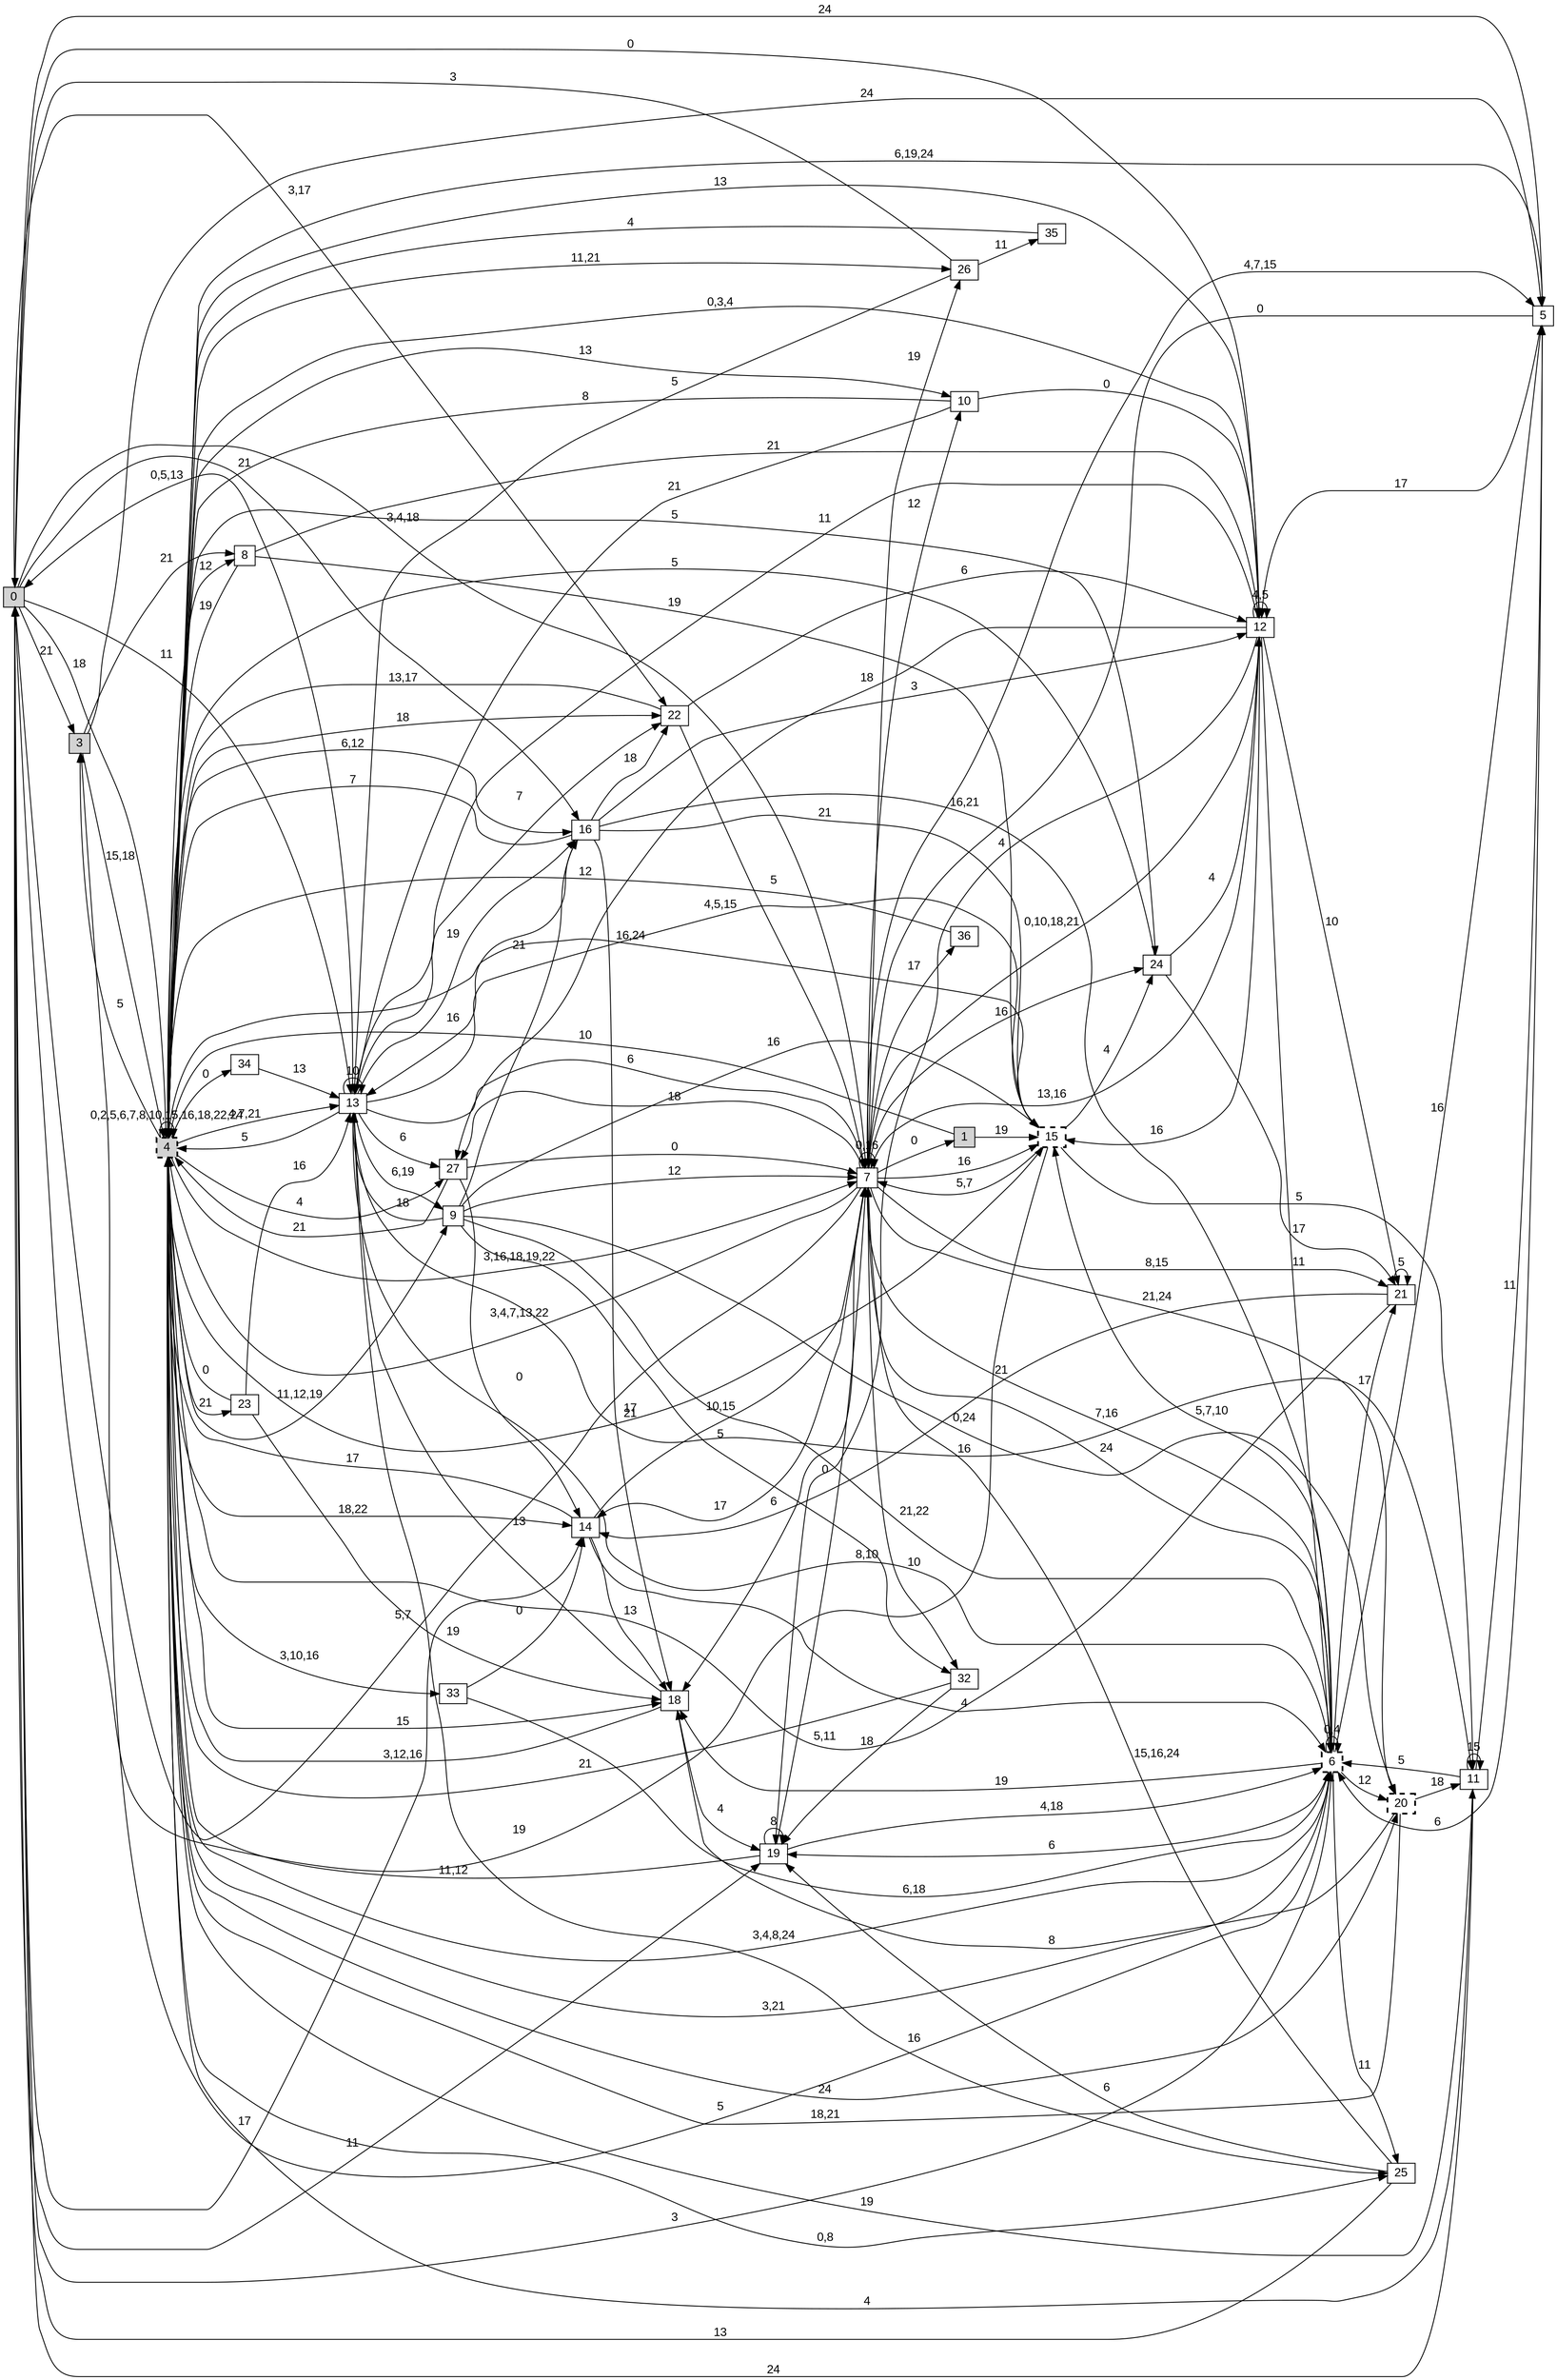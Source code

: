digraph "NDFA" {
  rankdir=LR
  node [shape=box width=0.1 height=0.1 fontname=Arial]
  edge [fontname=Arial]
/* Estados */
 s0 [label="0" style="filled"] /* I:1 F:0 D:0 */
 s1 [label="1" style="filled"] /* I:1 F:0 D:0 */
 s3 [label="3" style="filled"] /* I:1 F:0 D:0 */
 s4 [label="4" style="filled,bold,dashed"] /* I:1 F:1 D:0 */
 s5 [label="5" ] /* I:0 F:0 D:0 */
 s6 [label="6" style="bold,dashed"] /* I:0 F:1 D:0 */
 s7 [label="7" ] /* I:0 F:0 D:0 */
 s8 [label="8" ] /* I:0 F:0 D:0 */
 s9 [label="9" ] /* I:0 F:0 D:0 */
 s10 [label="10" ] /* I:0 F:0 D:0 */
 s11 [label="11" ] /* I:0 F:0 D:0 */
 s12 [label="12" ] /* I:0 F:0 D:0 */
 s13 [label="13" ] /* I:0 F:0 D:0 */
 s14 [label="14" ] /* I:0 F:0 D:0 */
 s15 [label="15" style="bold,dashed"] /* I:0 F:1 D:0 */
 s16 [label="16" ] /* I:0 F:0 D:0 */
 s18 [label="18" ] /* I:0 F:0 D:0 */
 s19 [label="19" ] /* I:0 F:0 D:0 */
 s20 [label="20" style="bold,dashed"] /* I:0 F:1 D:0 */
 s21 [label="21" ] /* I:0 F:0 D:0 */
 s22 [label="22" ] /* I:0 F:0 D:0 */
 s23 [label="23" ] /* I:0 F:0 D:0 */
 s24 [label="24" ] /* I:0 F:0 D:0 */
 s25 [label="25" ] /* I:0 F:0 D:0 */
 s26 [label="26" ] /* I:0 F:0 D:0 */
 s27 [label="27" ] /* I:0 F:0 D:0 */
 s32 [label="32" ] /* I:0 F:0 D:0 */
 s33 [label="33" ] /* I:0 F:0 D:0 */
 s34 [label="34" ] /* I:0 F:0 D:0 */
 s35 [label="35" ] /* I:0 F:0 D:0 */
 s36 [label="36" ] /* I:0 F:0 D:0 */
/* Transiciones */
  s0 -> s3 [label="21"]
  s0 -> s4 [label="18"]
  s0 -> s5 [label="24"]
  s0 -> s6 [label="3"]
  s0 -> s7 [label="3,4,18"]
  s0 -> s13 [label="11"]
  s0 -> s14 [label="17"]
  s0 -> s16 [label="21"]
  s0 -> s19 [label="11"]
  s0 -> s22 [label="3,17"]
  s1 -> s4 [label="10"]
  s1 -> s15 [label="19"]
  s3 -> s4 [label="15,18"]
  s3 -> s5 [label="24"]
  s3 -> s8 [label="21"]
  s4 -> s3 [label="5"]
  s4 -> s4 [label="0,2,5,6,7,8,10,15,16,18,22,24"]
  s4 -> s6 [label="3,4,8,24"]
  s4 -> s7 [label="3,16,18,19,22"]
  s4 -> s8 [label="12"]
  s4 -> s9 [label="11,12,19"]
  s4 -> s10 [label="13"]
  s4 -> s11 [label="19"]
  s4 -> s12 [label="13"]
  s4 -> s13 [label="4,7,21"]
  s4 -> s14 [label="18,22"]
  s4 -> s15 [label="17"]
  s4 -> s16 [label="6,12"]
  s4 -> s18 [label="15"]
  s4 -> s20 [label="24"]
  s4 -> s22 [label="18"]
  s4 -> s23 [label="21"]
  s4 -> s24 [label="5"]
  s4 -> s25 [label="0,8"]
  s4 -> s26 [label="11,21"]
  s4 -> s27 [label="4"]
  s4 -> s33 [label="3,10,16"]
  s4 -> s34 [label="0"]
  s5 -> s4 [label="6,19,24"]
  s5 -> s6 [label="6"]
  s5 -> s7 [label="0"]
  s5 -> s12 [label="17"]
  s6 -> s3 [label="5"]
  s6 -> s4 [label="3,21"]
  s6 -> s5 [label="16"]
  s6 -> s6 [label="0,4"]
  s6 -> s7 [label="24"]
  s6 -> s13 [label="8,10"]
  s6 -> s15 [label="5,7,10"]
  s6 -> s18 [label="19"]
  s6 -> s19 [label="6"]
  s6 -> s20 [label="12"]
  s6 -> s21 [label="17"]
  s6 -> s25 [label="11"]
  s7 -> s0 [label="5,7"]
  s7 -> s1 [label="0"]
  s7 -> s4 [label="3,4,7,13,22"]
  s7 -> s5 [label="4,7,15"]
  s7 -> s6 [label="7,16"]
  s7 -> s7 [label="0,16"]
  s7 -> s10 [label="12"]
  s7 -> s12 [label="0,10,18,21"]
  s7 -> s14 [label="17"]
  s7 -> s15 [label="16"]
  s7 -> s18 [label="6"]
  s7 -> s20 [label="21,24"]
  s7 -> s21 [label="8,15"]
  s7 -> s24 [label="16"]
  s7 -> s26 [label="19"]
  s7 -> s27 [label="18"]
  s7 -> s32 [label="10"]
  s7 -> s36 [label="17"]
  s8 -> s4 [label="19"]
  s8 -> s12 [label="21"]
  s8 -> s15 [label="19"]
  s9 -> s6 [label="21,22"]
  s9 -> s7 [label="12"]
  s9 -> s13 [label="18"]
  s9 -> s15 [label="16"]
  s9 -> s16 [label="21"]
  s9 -> s20 [label="0,24"]
  s9 -> s32 [label="5"]
  s10 -> s4 [label="8"]
  s10 -> s12 [label="0"]
  s10 -> s13 [label="21"]
  s11 -> s0 [label="24"]
  s11 -> s4 [label="4"]
  s11 -> s5 [label="11"]
  s11 -> s6 [label="5"]
  s11 -> s11 [label="15"]
  s12 -> s0 [label="0"]
  s12 -> s4 [label="0,3,4"]
  s12 -> s6 [label="11"]
  s12 -> s7 [label="13,16"]
  s12 -> s12 [label="4,5"]
  s12 -> s13 [label="11"]
  s12 -> s15 [label="16"]
  s12 -> s19 [label="4"]
  s12 -> s21 [label="10"]
  s12 -> s27 [label="18"]
  s13 -> s0 [label="0,5,13"]
  s13 -> s4 [label="5"]
  s13 -> s7 [label="6"]
  s13 -> s9 [label="6,19"]
  s13 -> s11 [label="16"]
  s13 -> s13 [label="10"]
  s13 -> s15 [label="4,5,15"]
  s13 -> s16 [label="19"]
  s13 -> s22 [label="7"]
  s13 -> s25 [label="16"]
  s13 -> s27 [label="6"]
  s14 -> s4 [label="17"]
  s14 -> s6 [label="4"]
  s14 -> s7 [label="10,15"]
  s14 -> s18 [label="13"]
  s15 -> s0 [label="19"]
  s15 -> s4 [label="16,24"]
  s15 -> s7 [label="5,7"]
  s15 -> s11 [label="5"]
  s15 -> s24 [label="4"]
  s16 -> s4 [label="7"]
  s16 -> s6 [label="16,21"]
  s16 -> s12 [label="3"]
  s16 -> s13 [label="16"]
  s16 -> s15 [label="21"]
  s16 -> s18 [label="21"]
  s16 -> s22 [label="18"]
  s18 -> s4 [label="3,12,16"]
  s18 -> s13 [label="13"]
  s18 -> s19 [label="4"]
  s19 -> s4 [label="11,12"]
  s19 -> s6 [label="4,18"]
  s19 -> s7 [label="0"]
  s19 -> s19 [label="8"]
  s20 -> s4 [label="18,21"]
  s20 -> s11 [label="18"]
  s20 -> s18 [label="8"]
  s21 -> s4 [label="5,11"]
  s21 -> s14 [label="21"]
  s21 -> s21 [label="5"]
  s22 -> s4 [label="13,17"]
  s22 -> s7 [label="5"]
  s22 -> s12 [label="6"]
  s23 -> s4 [label="0"]
  s23 -> s13 [label="16"]
  s23 -> s18 [label="19"]
  s24 -> s4 [label="5"]
  s24 -> s12 [label="4"]
  s24 -> s21 [label="17"]
  s25 -> s0 [label="13"]
  s25 -> s7 [label="15,16,24"]
  s25 -> s19 [label="6"]
  s26 -> s0 [label="3"]
  s26 -> s13 [label="5"]
  s26 -> s35 [label="11"]
  s27 -> s4 [label="21"]
  s27 -> s7 [label="0"]
  s27 -> s14 [label="0"]
  s32 -> s4 [label="21"]
  s32 -> s19 [label="18"]
  s33 -> s6 [label="6,18"]
  s33 -> s14 [label="0"]
  s34 -> s13 [label="13"]
  s35 -> s4 [label="4"]
  s36 -> s4 [label="12"]
}
